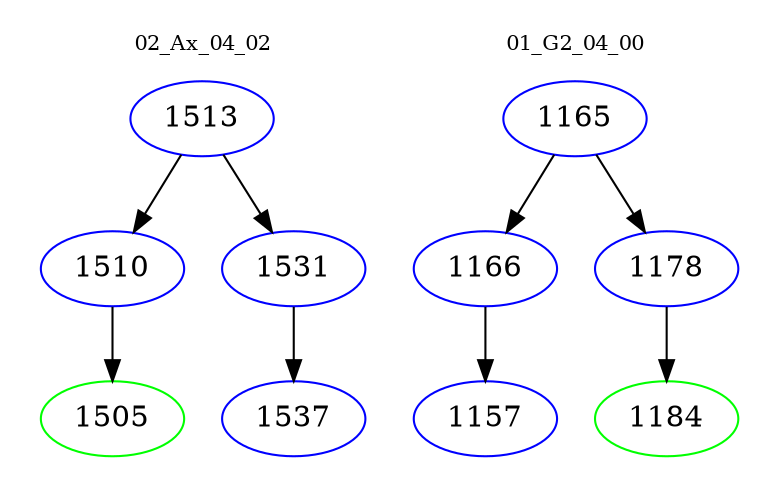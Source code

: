 digraph{
subgraph cluster_0 {
color = white
label = "02_Ax_04_02";
fontsize=10;
T0_1513 [label="1513", color="blue"]
T0_1513 -> T0_1510 [color="black"]
T0_1510 [label="1510", color="blue"]
T0_1510 -> T0_1505 [color="black"]
T0_1505 [label="1505", color="green"]
T0_1513 -> T0_1531 [color="black"]
T0_1531 [label="1531", color="blue"]
T0_1531 -> T0_1537 [color="black"]
T0_1537 [label="1537", color="blue"]
}
subgraph cluster_1 {
color = white
label = "01_G2_04_00";
fontsize=10;
T1_1165 [label="1165", color="blue"]
T1_1165 -> T1_1166 [color="black"]
T1_1166 [label="1166", color="blue"]
T1_1166 -> T1_1157 [color="black"]
T1_1157 [label="1157", color="blue"]
T1_1165 -> T1_1178 [color="black"]
T1_1178 [label="1178", color="blue"]
T1_1178 -> T1_1184 [color="black"]
T1_1184 [label="1184", color="green"]
}
}
